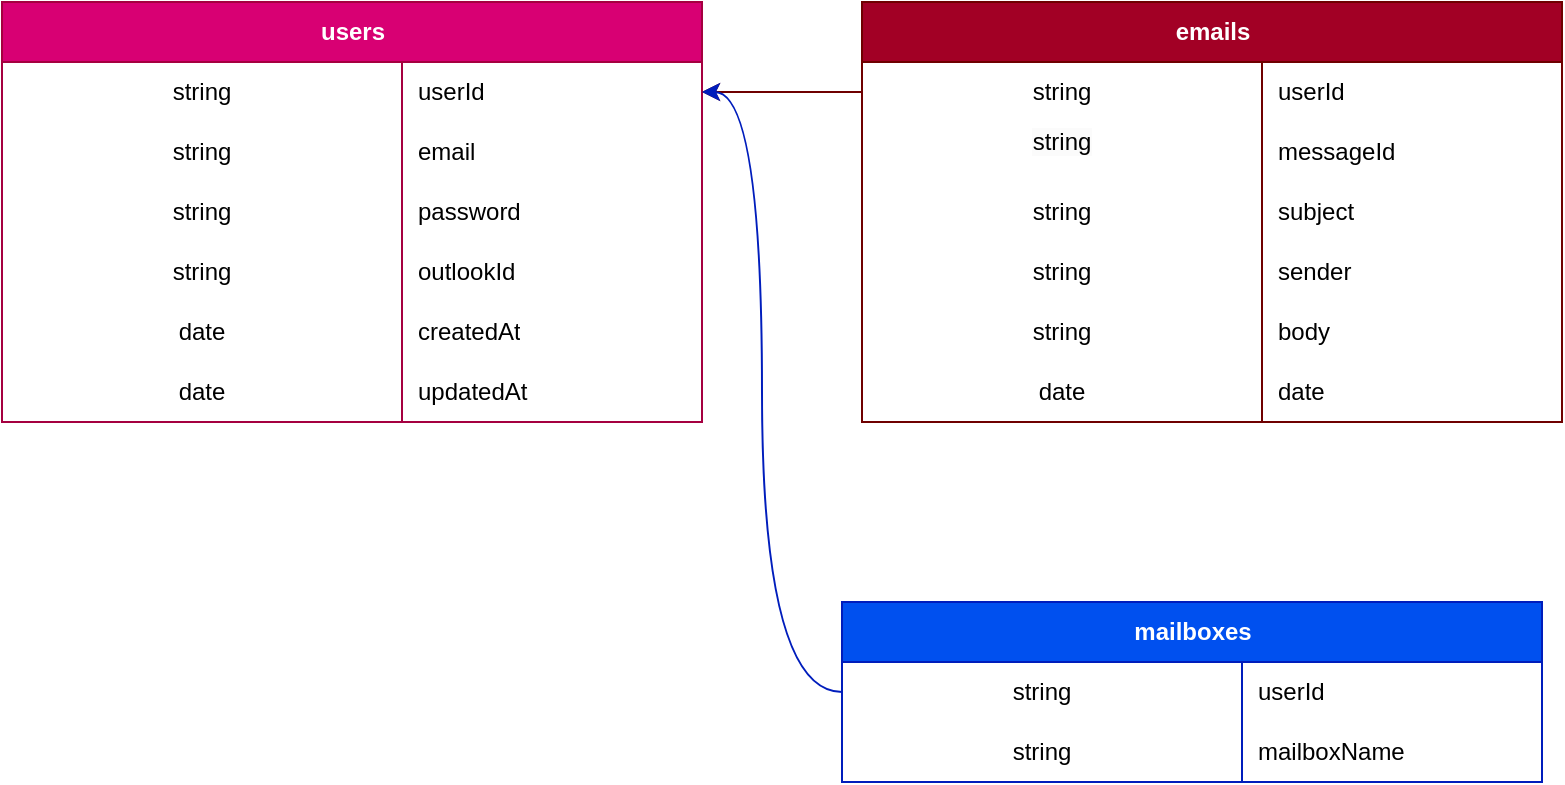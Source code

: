 <mxfile version="24.0.7" type="device">
  <diagram name="Page-1" id="pRbMIZ41vhKDkLIPjv2r">
    <mxGraphModel dx="75" dy="498" grid="1" gridSize="10" guides="1" tooltips="1" connect="1" arrows="1" fold="1" page="1" pageScale="1" pageWidth="850" pageHeight="1100" math="0" shadow="0">
      <root>
        <mxCell id="0" />
        <mxCell id="1" parent="0" />
        <mxCell id="HS-ZhVSTJUJVODtkuVm7-14" value="users" style="shape=table;startSize=30;container=1;collapsible=1;childLayout=tableLayout;fixedRows=1;rowLines=0;fontStyle=1;align=center;resizeLast=1;html=1;fillColor=#d80073;fontColor=#ffffff;strokeColor=#A50040;" vertex="1" parent="1">
          <mxGeometry x="1000" y="360" width="350" height="210" as="geometry">
            <mxRectangle x="2160" y="2260" width="70" height="30" as="alternateBounds" />
          </mxGeometry>
        </mxCell>
        <mxCell id="HS-ZhVSTJUJVODtkuVm7-89" style="shape=tableRow;horizontal=0;startSize=0;swimlaneHead=0;swimlaneBody=0;fillColor=none;collapsible=0;dropTarget=0;points=[[0,0.5],[1,0.5]];portConstraint=eastwest;top=0;left=0;right=0;bottom=0;" vertex="1" parent="HS-ZhVSTJUJVODtkuVm7-14">
          <mxGeometry y="30" width="350" height="30" as="geometry" />
        </mxCell>
        <mxCell id="HS-ZhVSTJUJVODtkuVm7-90" value="string" style="shape=partialRectangle;connectable=0;fillColor=none;top=0;left=0;bottom=0;right=0;editable=1;overflow=hidden;whiteSpace=wrap;html=1;" vertex="1" parent="HS-ZhVSTJUJVODtkuVm7-89">
          <mxGeometry width="200" height="30" as="geometry">
            <mxRectangle width="200" height="30" as="alternateBounds" />
          </mxGeometry>
        </mxCell>
        <mxCell id="HS-ZhVSTJUJVODtkuVm7-91" value="userId" style="shape=partialRectangle;connectable=0;fillColor=none;top=0;left=0;bottom=0;right=0;align=left;spacingLeft=6;overflow=hidden;whiteSpace=wrap;html=1;" vertex="1" parent="HS-ZhVSTJUJVODtkuVm7-89">
          <mxGeometry x="200" width="150" height="30" as="geometry">
            <mxRectangle width="150" height="30" as="alternateBounds" />
          </mxGeometry>
        </mxCell>
        <mxCell id="HS-ZhVSTJUJVODtkuVm7-15" style="shape=tableRow;horizontal=0;startSize=0;swimlaneHead=0;swimlaneBody=0;fillColor=none;collapsible=0;dropTarget=0;points=[[0,0.5],[1,0.5]];portConstraint=eastwest;top=0;left=0;right=0;bottom=0;" vertex="1" parent="HS-ZhVSTJUJVODtkuVm7-14">
          <mxGeometry y="60" width="350" height="30" as="geometry" />
        </mxCell>
        <mxCell id="HS-ZhVSTJUJVODtkuVm7-16" value="string" style="shape=partialRectangle;connectable=0;fillColor=none;top=0;left=0;bottom=0;right=0;editable=1;overflow=hidden;whiteSpace=wrap;html=1;" vertex="1" parent="HS-ZhVSTJUJVODtkuVm7-15">
          <mxGeometry width="200" height="30" as="geometry">
            <mxRectangle width="200" height="30" as="alternateBounds" />
          </mxGeometry>
        </mxCell>
        <mxCell id="HS-ZhVSTJUJVODtkuVm7-17" value="email" style="shape=partialRectangle;connectable=0;fillColor=none;top=0;left=0;bottom=0;right=0;align=left;spacingLeft=6;overflow=hidden;whiteSpace=wrap;html=1;" vertex="1" parent="HS-ZhVSTJUJVODtkuVm7-15">
          <mxGeometry x="200" width="150" height="30" as="geometry">
            <mxRectangle width="150" height="30" as="alternateBounds" />
          </mxGeometry>
        </mxCell>
        <mxCell id="HS-ZhVSTJUJVODtkuVm7-18" style="shape=tableRow;horizontal=0;startSize=0;swimlaneHead=0;swimlaneBody=0;fillColor=none;collapsible=0;dropTarget=0;points=[[0,0.5],[1,0.5]];portConstraint=eastwest;top=0;left=0;right=0;bottom=0;" vertex="1" parent="HS-ZhVSTJUJVODtkuVm7-14">
          <mxGeometry y="90" width="350" height="30" as="geometry" />
        </mxCell>
        <mxCell id="HS-ZhVSTJUJVODtkuVm7-19" value="string" style="shape=partialRectangle;connectable=0;fillColor=none;top=0;left=0;bottom=0;right=0;editable=1;overflow=hidden;whiteSpace=wrap;html=1;" vertex="1" parent="HS-ZhVSTJUJVODtkuVm7-18">
          <mxGeometry width="200" height="30" as="geometry">
            <mxRectangle width="200" height="30" as="alternateBounds" />
          </mxGeometry>
        </mxCell>
        <mxCell id="HS-ZhVSTJUJVODtkuVm7-20" value="password" style="shape=partialRectangle;connectable=0;fillColor=none;top=0;left=0;bottom=0;right=0;align=left;spacingLeft=6;overflow=hidden;whiteSpace=wrap;html=1;" vertex="1" parent="HS-ZhVSTJUJVODtkuVm7-18">
          <mxGeometry x="200" width="150" height="30" as="geometry">
            <mxRectangle width="150" height="30" as="alternateBounds" />
          </mxGeometry>
        </mxCell>
        <mxCell id="HS-ZhVSTJUJVODtkuVm7-21" style="shape=tableRow;horizontal=0;startSize=0;swimlaneHead=0;swimlaneBody=0;fillColor=none;collapsible=0;dropTarget=0;points=[[0,0.5],[1,0.5]];portConstraint=eastwest;top=0;left=0;right=0;bottom=0;" vertex="1" parent="HS-ZhVSTJUJVODtkuVm7-14">
          <mxGeometry y="120" width="350" height="30" as="geometry" />
        </mxCell>
        <mxCell id="HS-ZhVSTJUJVODtkuVm7-22" value="string" style="shape=partialRectangle;connectable=0;fillColor=none;top=0;left=0;bottom=0;right=0;editable=1;overflow=hidden;whiteSpace=wrap;html=1;" vertex="1" parent="HS-ZhVSTJUJVODtkuVm7-21">
          <mxGeometry width="200" height="30" as="geometry">
            <mxRectangle width="200" height="30" as="alternateBounds" />
          </mxGeometry>
        </mxCell>
        <mxCell id="HS-ZhVSTJUJVODtkuVm7-23" value="outlookId" style="shape=partialRectangle;connectable=0;fillColor=none;top=0;left=0;bottom=0;right=0;align=left;spacingLeft=6;overflow=hidden;whiteSpace=wrap;html=1;" vertex="1" parent="HS-ZhVSTJUJVODtkuVm7-21">
          <mxGeometry x="200" width="150" height="30" as="geometry">
            <mxRectangle width="150" height="30" as="alternateBounds" />
          </mxGeometry>
        </mxCell>
        <mxCell id="HS-ZhVSTJUJVODtkuVm7-24" style="shape=tableRow;horizontal=0;startSize=0;swimlaneHead=0;swimlaneBody=0;fillColor=none;collapsible=0;dropTarget=0;points=[[0,0.5],[1,0.5]];portConstraint=eastwest;top=0;left=0;right=0;bottom=0;" vertex="1" parent="HS-ZhVSTJUJVODtkuVm7-14">
          <mxGeometry y="150" width="350" height="30" as="geometry" />
        </mxCell>
        <mxCell id="HS-ZhVSTJUJVODtkuVm7-25" value="date" style="shape=partialRectangle;connectable=0;fillColor=none;top=0;left=0;bottom=0;right=0;editable=1;overflow=hidden;whiteSpace=wrap;html=1;" vertex="1" parent="HS-ZhVSTJUJVODtkuVm7-24">
          <mxGeometry width="200" height="30" as="geometry">
            <mxRectangle width="200" height="30" as="alternateBounds" />
          </mxGeometry>
        </mxCell>
        <mxCell id="HS-ZhVSTJUJVODtkuVm7-26" value="createdAt" style="shape=partialRectangle;connectable=0;fillColor=none;top=0;left=0;bottom=0;right=0;align=left;spacingLeft=6;overflow=hidden;whiteSpace=wrap;html=1;" vertex="1" parent="HS-ZhVSTJUJVODtkuVm7-24">
          <mxGeometry x="200" width="150" height="30" as="geometry">
            <mxRectangle width="150" height="30" as="alternateBounds" />
          </mxGeometry>
        </mxCell>
        <mxCell id="HS-ZhVSTJUJVODtkuVm7-27" style="shape=tableRow;horizontal=0;startSize=0;swimlaneHead=0;swimlaneBody=0;fillColor=none;collapsible=0;dropTarget=0;points=[[0,0.5],[1,0.5]];portConstraint=eastwest;top=0;left=0;right=0;bottom=0;" vertex="1" parent="HS-ZhVSTJUJVODtkuVm7-14">
          <mxGeometry y="180" width="350" height="30" as="geometry" />
        </mxCell>
        <mxCell id="HS-ZhVSTJUJVODtkuVm7-28" value="date" style="shape=partialRectangle;connectable=0;fillColor=none;top=0;left=0;bottom=0;right=0;editable=1;overflow=hidden;whiteSpace=wrap;html=1;" vertex="1" parent="HS-ZhVSTJUJVODtkuVm7-27">
          <mxGeometry width="200" height="30" as="geometry">
            <mxRectangle width="200" height="30" as="alternateBounds" />
          </mxGeometry>
        </mxCell>
        <mxCell id="HS-ZhVSTJUJVODtkuVm7-29" value="updatedAt" style="shape=partialRectangle;connectable=0;fillColor=none;top=0;left=0;bottom=0;right=0;align=left;spacingLeft=6;overflow=hidden;whiteSpace=wrap;html=1;" vertex="1" parent="HS-ZhVSTJUJVODtkuVm7-27">
          <mxGeometry x="200" width="150" height="30" as="geometry">
            <mxRectangle width="150" height="30" as="alternateBounds" />
          </mxGeometry>
        </mxCell>
        <mxCell id="HS-ZhVSTJUJVODtkuVm7-39" value="emails" style="shape=table;startSize=30;container=1;collapsible=1;childLayout=tableLayout;fixedRows=1;rowLines=0;fontStyle=1;align=center;resizeLast=1;html=1;fillColor=#a20025;strokeColor=#6F0000;fontColor=#ffffff;" vertex="1" parent="1">
          <mxGeometry x="1430" y="360" width="350" height="210" as="geometry">
            <mxRectangle x="2160" y="2260" width="70" height="30" as="alternateBounds" />
          </mxGeometry>
        </mxCell>
        <mxCell id="HS-ZhVSTJUJVODtkuVm7-40" style="shape=tableRow;horizontal=0;startSize=0;swimlaneHead=0;swimlaneBody=0;fillColor=none;collapsible=0;dropTarget=0;points=[[0,0.5],[1,0.5]];portConstraint=eastwest;top=0;left=0;right=0;bottom=0;" vertex="1" parent="HS-ZhVSTJUJVODtkuVm7-39">
          <mxGeometry y="30" width="350" height="30" as="geometry" />
        </mxCell>
        <mxCell id="HS-ZhVSTJUJVODtkuVm7-41" value="string" style="shape=partialRectangle;connectable=0;fillColor=none;top=0;left=0;bottom=0;right=0;editable=1;overflow=hidden;whiteSpace=wrap;html=1;" vertex="1" parent="HS-ZhVSTJUJVODtkuVm7-40">
          <mxGeometry width="200" height="30" as="geometry">
            <mxRectangle width="200" height="30" as="alternateBounds" />
          </mxGeometry>
        </mxCell>
        <mxCell id="HS-ZhVSTJUJVODtkuVm7-42" value="userId" style="shape=partialRectangle;connectable=0;fillColor=none;top=0;left=0;bottom=0;right=0;align=left;spacingLeft=6;overflow=hidden;whiteSpace=wrap;html=1;" vertex="1" parent="HS-ZhVSTJUJVODtkuVm7-40">
          <mxGeometry x="200" width="150" height="30" as="geometry">
            <mxRectangle width="150" height="30" as="alternateBounds" />
          </mxGeometry>
        </mxCell>
        <mxCell id="HS-ZhVSTJUJVODtkuVm7-43" style="shape=tableRow;horizontal=0;startSize=0;swimlaneHead=0;swimlaneBody=0;fillColor=none;collapsible=0;dropTarget=0;points=[[0,0.5],[1,0.5]];portConstraint=eastwest;top=0;left=0;right=0;bottom=0;" vertex="1" parent="HS-ZhVSTJUJVODtkuVm7-39">
          <mxGeometry y="60" width="350" height="30" as="geometry" />
        </mxCell>
        <mxCell id="HS-ZhVSTJUJVODtkuVm7-44" value="&lt;span style=&quot;color: rgb(0, 0, 0); font-family: Helvetica; font-size: 12px; font-style: normal; font-variant-ligatures: normal; font-variant-caps: normal; font-weight: 400; letter-spacing: normal; orphans: 2; text-align: center; text-indent: 0px; text-transform: none; widows: 2; word-spacing: 0px; -webkit-text-stroke-width: 0px; white-space: normal; background-color: rgb(251, 251, 251); text-decoration-thickness: initial; text-decoration-style: initial; text-decoration-color: initial; display: inline !important; float: none;&quot;&gt;string&lt;/span&gt;&lt;div&gt;&lt;br/&gt;&lt;/div&gt;" style="shape=partialRectangle;connectable=0;fillColor=none;top=0;left=0;bottom=0;right=0;editable=1;overflow=hidden;whiteSpace=wrap;html=1;" vertex="1" parent="HS-ZhVSTJUJVODtkuVm7-43">
          <mxGeometry width="200" height="30" as="geometry">
            <mxRectangle width="200" height="30" as="alternateBounds" />
          </mxGeometry>
        </mxCell>
        <mxCell id="HS-ZhVSTJUJVODtkuVm7-45" value="messageId" style="shape=partialRectangle;connectable=0;fillColor=none;top=0;left=0;bottom=0;right=0;align=left;spacingLeft=6;overflow=hidden;whiteSpace=wrap;html=1;" vertex="1" parent="HS-ZhVSTJUJVODtkuVm7-43">
          <mxGeometry x="200" width="150" height="30" as="geometry">
            <mxRectangle width="150" height="30" as="alternateBounds" />
          </mxGeometry>
        </mxCell>
        <mxCell id="HS-ZhVSTJUJVODtkuVm7-46" style="shape=tableRow;horizontal=0;startSize=0;swimlaneHead=0;swimlaneBody=0;fillColor=none;collapsible=0;dropTarget=0;points=[[0,0.5],[1,0.5]];portConstraint=eastwest;top=0;left=0;right=0;bottom=0;" vertex="1" parent="HS-ZhVSTJUJVODtkuVm7-39">
          <mxGeometry y="90" width="350" height="30" as="geometry" />
        </mxCell>
        <mxCell id="HS-ZhVSTJUJVODtkuVm7-47" value="string" style="shape=partialRectangle;connectable=0;fillColor=none;top=0;left=0;bottom=0;right=0;editable=1;overflow=hidden;whiteSpace=wrap;html=1;" vertex="1" parent="HS-ZhVSTJUJVODtkuVm7-46">
          <mxGeometry width="200" height="30" as="geometry">
            <mxRectangle width="200" height="30" as="alternateBounds" />
          </mxGeometry>
        </mxCell>
        <mxCell id="HS-ZhVSTJUJVODtkuVm7-48" value="subject" style="shape=partialRectangle;connectable=0;fillColor=none;top=0;left=0;bottom=0;right=0;align=left;spacingLeft=6;overflow=hidden;whiteSpace=wrap;html=1;" vertex="1" parent="HS-ZhVSTJUJVODtkuVm7-46">
          <mxGeometry x="200" width="150" height="30" as="geometry">
            <mxRectangle width="150" height="30" as="alternateBounds" />
          </mxGeometry>
        </mxCell>
        <mxCell id="HS-ZhVSTJUJVODtkuVm7-49" style="shape=tableRow;horizontal=0;startSize=0;swimlaneHead=0;swimlaneBody=0;fillColor=none;collapsible=0;dropTarget=0;points=[[0,0.5],[1,0.5]];portConstraint=eastwest;top=0;left=0;right=0;bottom=0;" vertex="1" parent="HS-ZhVSTJUJVODtkuVm7-39">
          <mxGeometry y="120" width="350" height="30" as="geometry" />
        </mxCell>
        <mxCell id="HS-ZhVSTJUJVODtkuVm7-50" value="string" style="shape=partialRectangle;connectable=0;fillColor=none;top=0;left=0;bottom=0;right=0;editable=1;overflow=hidden;whiteSpace=wrap;html=1;" vertex="1" parent="HS-ZhVSTJUJVODtkuVm7-49">
          <mxGeometry width="200" height="30" as="geometry">
            <mxRectangle width="200" height="30" as="alternateBounds" />
          </mxGeometry>
        </mxCell>
        <mxCell id="HS-ZhVSTJUJVODtkuVm7-51" value="sender" style="shape=partialRectangle;connectable=0;fillColor=none;top=0;left=0;bottom=0;right=0;align=left;spacingLeft=6;overflow=hidden;whiteSpace=wrap;html=1;" vertex="1" parent="HS-ZhVSTJUJVODtkuVm7-49">
          <mxGeometry x="200" width="150" height="30" as="geometry">
            <mxRectangle width="150" height="30" as="alternateBounds" />
          </mxGeometry>
        </mxCell>
        <mxCell id="HS-ZhVSTJUJVODtkuVm7-52" style="shape=tableRow;horizontal=0;startSize=0;swimlaneHead=0;swimlaneBody=0;fillColor=none;collapsible=0;dropTarget=0;points=[[0,0.5],[1,0.5]];portConstraint=eastwest;top=0;left=0;right=0;bottom=0;" vertex="1" parent="HS-ZhVSTJUJVODtkuVm7-39">
          <mxGeometry y="150" width="350" height="30" as="geometry" />
        </mxCell>
        <mxCell id="HS-ZhVSTJUJVODtkuVm7-53" value="string" style="shape=partialRectangle;connectable=0;fillColor=none;top=0;left=0;bottom=0;right=0;editable=1;overflow=hidden;whiteSpace=wrap;html=1;" vertex="1" parent="HS-ZhVSTJUJVODtkuVm7-52">
          <mxGeometry width="200" height="30" as="geometry">
            <mxRectangle width="200" height="30" as="alternateBounds" />
          </mxGeometry>
        </mxCell>
        <mxCell id="HS-ZhVSTJUJVODtkuVm7-54" value="body" style="shape=partialRectangle;connectable=0;fillColor=none;top=0;left=0;bottom=0;right=0;align=left;spacingLeft=6;overflow=hidden;whiteSpace=wrap;html=1;" vertex="1" parent="HS-ZhVSTJUJVODtkuVm7-52">
          <mxGeometry x="200" width="150" height="30" as="geometry">
            <mxRectangle width="150" height="30" as="alternateBounds" />
          </mxGeometry>
        </mxCell>
        <mxCell id="HS-ZhVSTJUJVODtkuVm7-55" style="shape=tableRow;horizontal=0;startSize=0;swimlaneHead=0;swimlaneBody=0;fillColor=none;collapsible=0;dropTarget=0;points=[[0,0.5],[1,0.5]];portConstraint=eastwest;top=0;left=0;right=0;bottom=0;" vertex="1" parent="HS-ZhVSTJUJVODtkuVm7-39">
          <mxGeometry y="180" width="350" height="30" as="geometry" />
        </mxCell>
        <mxCell id="HS-ZhVSTJUJVODtkuVm7-56" value="date" style="shape=partialRectangle;connectable=0;fillColor=none;top=0;left=0;bottom=0;right=0;editable=1;overflow=hidden;whiteSpace=wrap;html=1;" vertex="1" parent="HS-ZhVSTJUJVODtkuVm7-55">
          <mxGeometry width="200" height="30" as="geometry">
            <mxRectangle width="200" height="30" as="alternateBounds" />
          </mxGeometry>
        </mxCell>
        <mxCell id="HS-ZhVSTJUJVODtkuVm7-57" value="date" style="shape=partialRectangle;connectable=0;fillColor=none;top=0;left=0;bottom=0;right=0;align=left;spacingLeft=6;overflow=hidden;whiteSpace=wrap;html=1;" vertex="1" parent="HS-ZhVSTJUJVODtkuVm7-55">
          <mxGeometry x="200" width="150" height="30" as="geometry">
            <mxRectangle width="150" height="30" as="alternateBounds" />
          </mxGeometry>
        </mxCell>
        <mxCell id="HS-ZhVSTJUJVODtkuVm7-64" value="mailboxes" style="shape=table;startSize=30;container=1;collapsible=1;childLayout=tableLayout;fixedRows=1;rowLines=0;fontStyle=1;align=center;resizeLast=1;html=1;fillColor=#0050ef;strokeColor=#001DBC;fontColor=#ffffff;" vertex="1" parent="1">
          <mxGeometry x="1420" y="660" width="350" height="90" as="geometry">
            <mxRectangle x="2160" y="2260" width="70" height="30" as="alternateBounds" />
          </mxGeometry>
        </mxCell>
        <mxCell id="HS-ZhVSTJUJVODtkuVm7-65" style="shape=tableRow;horizontal=0;startSize=0;swimlaneHead=0;swimlaneBody=0;fillColor=none;collapsible=0;dropTarget=0;points=[[0,0.5],[1,0.5]];portConstraint=eastwest;top=0;left=0;right=0;bottom=0;" vertex="1" parent="HS-ZhVSTJUJVODtkuVm7-64">
          <mxGeometry y="30" width="350" height="30" as="geometry" />
        </mxCell>
        <mxCell id="HS-ZhVSTJUJVODtkuVm7-66" value="string" style="shape=partialRectangle;connectable=0;fillColor=none;top=0;left=0;bottom=0;right=0;editable=1;overflow=hidden;whiteSpace=wrap;html=1;" vertex="1" parent="HS-ZhVSTJUJVODtkuVm7-65">
          <mxGeometry width="200" height="30" as="geometry">
            <mxRectangle width="200" height="30" as="alternateBounds" />
          </mxGeometry>
        </mxCell>
        <mxCell id="HS-ZhVSTJUJVODtkuVm7-67" value="userId" style="shape=partialRectangle;connectable=0;fillColor=none;top=0;left=0;bottom=0;right=0;align=left;spacingLeft=6;overflow=hidden;whiteSpace=wrap;html=1;" vertex="1" parent="HS-ZhVSTJUJVODtkuVm7-65">
          <mxGeometry x="200" width="150" height="30" as="geometry">
            <mxRectangle width="150" height="30" as="alternateBounds" />
          </mxGeometry>
        </mxCell>
        <mxCell id="HS-ZhVSTJUJVODtkuVm7-68" style="shape=tableRow;horizontal=0;startSize=0;swimlaneHead=0;swimlaneBody=0;fillColor=none;collapsible=0;dropTarget=0;points=[[0,0.5],[1,0.5]];portConstraint=eastwest;top=0;left=0;right=0;bottom=0;" vertex="1" parent="HS-ZhVSTJUJVODtkuVm7-64">
          <mxGeometry y="60" width="350" height="30" as="geometry" />
        </mxCell>
        <mxCell id="HS-ZhVSTJUJVODtkuVm7-69" value="string" style="shape=partialRectangle;connectable=0;fillColor=none;top=0;left=0;bottom=0;right=0;editable=1;overflow=hidden;whiteSpace=wrap;html=1;" vertex="1" parent="HS-ZhVSTJUJVODtkuVm7-68">
          <mxGeometry width="200" height="30" as="geometry">
            <mxRectangle width="200" height="30" as="alternateBounds" />
          </mxGeometry>
        </mxCell>
        <mxCell id="HS-ZhVSTJUJVODtkuVm7-70" value="mailboxName" style="shape=partialRectangle;connectable=0;fillColor=none;top=0;left=0;bottom=0;right=0;align=left;spacingLeft=6;overflow=hidden;whiteSpace=wrap;html=1;" vertex="1" parent="HS-ZhVSTJUJVODtkuVm7-68">
          <mxGeometry x="200" width="150" height="30" as="geometry">
            <mxRectangle width="150" height="30" as="alternateBounds" />
          </mxGeometry>
        </mxCell>
        <mxCell id="HS-ZhVSTJUJVODtkuVm7-92" style="edgeStyle=orthogonalEdgeStyle;rounded=0;orthogonalLoop=1;jettySize=auto;html=1;curved=1;strokeColor=#6F0000;entryX=1;entryY=0.5;entryDx=0;entryDy=0;exitX=0;exitY=0.5;exitDx=0;exitDy=0;fillColor=#a20025;" edge="1" parent="1" source="HS-ZhVSTJUJVODtkuVm7-40" target="HS-ZhVSTJUJVODtkuVm7-89">
          <mxGeometry relative="1" as="geometry">
            <mxPoint x="2170" y="1525" as="sourcePoint" />
            <mxPoint x="1570" y="565" as="targetPoint" />
            <Array as="points">
              <mxPoint x="1400" y="405" />
              <mxPoint x="1400" y="405" />
            </Array>
          </mxGeometry>
        </mxCell>
        <mxCell id="HS-ZhVSTJUJVODtkuVm7-93" style="edgeStyle=orthogonalEdgeStyle;rounded=0;orthogonalLoop=1;jettySize=auto;html=1;curved=1;strokeColor=#001DBC;exitX=0;exitY=0.5;exitDx=0;exitDy=0;fillColor=#0050ef;entryX=1;entryY=0.5;entryDx=0;entryDy=0;" edge="1" parent="1" source="HS-ZhVSTJUJVODtkuVm7-65" target="HS-ZhVSTJUJVODtkuVm7-89">
          <mxGeometry relative="1" as="geometry">
            <mxPoint x="2180" y="1535" as="sourcePoint" />
            <mxPoint x="1410" y="530" as="targetPoint" />
            <Array as="points">
              <mxPoint x="1380" y="705" />
              <mxPoint x="1380" y="405" />
            </Array>
          </mxGeometry>
        </mxCell>
      </root>
    </mxGraphModel>
  </diagram>
</mxfile>
